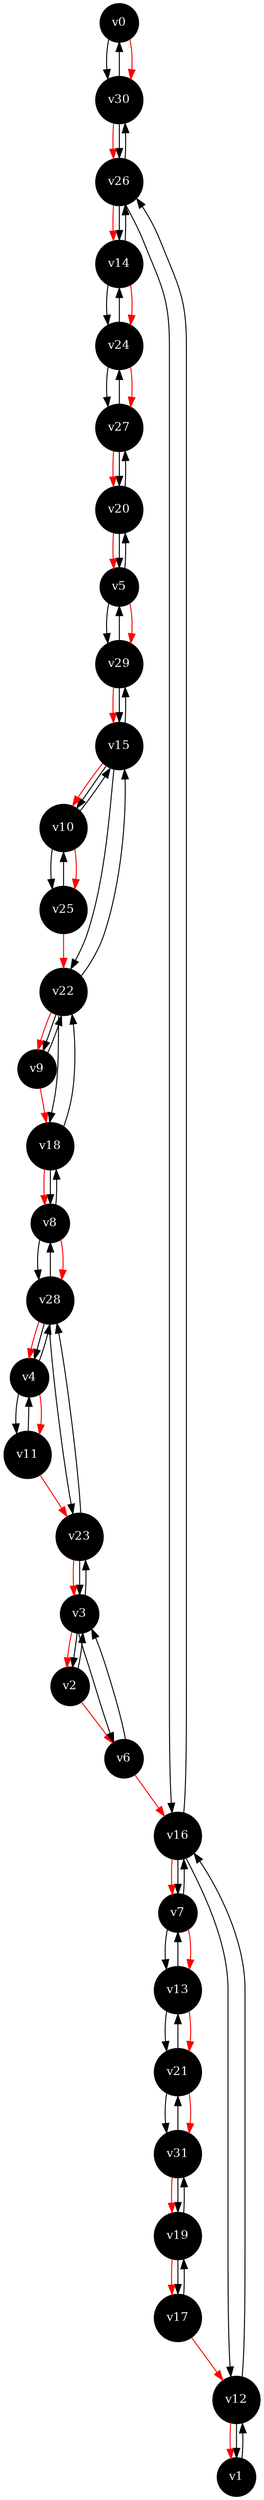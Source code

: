 digraph {
node[fontcolor = white, fillcolor = black, style = filled, shape = circle, fontsize = "12.5"];
v0 [pos = "27.33, 25.33!"];
v1 [pos = "32.00, 14.67!"];
v2 [pos = "16.67, 1.67!"];
v3 [pos = "16.33, 2.67!"];
v4 [pos = "4.33, 2.33!"];
v5 [pos = "9.67, 29.67!"];
v6 [pos = "19.33, 10.00!"];
v7 [pos = "28.00, 13.00!"];
v8 [pos = "4.67, 8.00!"];
v9 [pos = "0.67, 13.00!"];
v10 [pos = "1.00, 27.33!"];
v11 [pos = "1.67, 3.33!"];
v12 [pos = "32.67, 17.33!"];
v13 [pos = "28.00, 8.33!"];
v14 [pos = "20.33, 19.67!"];
v15 [pos = "0.33, 21.67!"];
v16 [pos = "29.33, 17.00!"];
v17 [pos = "30.33, 0.67!"];
v18 [pos = "6.33, 10.67!"];
v19 [pos = "31.00, 1.00!"];
v20 [pos = "16.67, 31.00!"];
v21 [pos = "32.67, 4.67!"];
v22 [pos = "1.67, 14.00!"];
v23 [pos = "14.00, 3.00!"];
v24 [pos = "20.33, 20.67!"];
v25 [pos = "3.00, 32.33!"];
v26 [pos = "26.67, 18.33!"];
v27 [pos = "19.00, 23.00!"];
v28 [pos = "7.67, 5.00!"];
v29 [pos = "6.67, 23.33!"];
v30 [pos = "28.33, 20.00!"];
v31 [pos = "32.67, 1.67!"];
v0 -> v30;
v1 -> v12;
v2 -> v3;
v3 -> v2;
v3 -> v6;
v3 -> v23;
v4 -> v11;
v4 -> v28;
v5 -> v20;
v5 -> v29;
v6 -> v3;
v7 -> v13;
v7 -> v16;
v8 -> v18;
v8 -> v28;
v9 -> v22;
v10 -> v15;
v10 -> v25;
v11 -> v4;
v12 -> v1;
v12 -> v16;
v13 -> v7;
v13 -> v21;
v14 -> v24;
v14 -> v26;
v15 -> v10;
v15 -> v22;
v15 -> v29;
v16 -> v7;
v16 -> v12;
v16 -> v26;
v17 -> v19;
v18 -> v8;
v18 -> v22;
v19 -> v17;
v19 -> v31;
v20 -> v5;
v20 -> v27;
v21 -> v13;
v21 -> v31;
v22 -> v9;
v22 -> v15;
v22 -> v18;
v23 -> v3;
v23 -> v28;
v24 -> v14;
v24 -> v27;
v25 -> v10;
v26 -> v14;
v26 -> v16;
v26 -> v30;
v27 -> v20;
v27 -> v24;
v28 -> v4;
v28 -> v8;
v28 -> v23;
v29 -> v5;
v29 -> v15;
v30 -> v0;
v30 -> v26;
v31 -> v19;
v31 -> v21;
v0 -> v30 [color = "red"];
v30 -> v26 [color = "red"];
v26 -> v14 [color = "red"];
v14 -> v24 [color = "red"];
v24 -> v27 [color = "red"];
v27 -> v20 [color = "red"];
v20 -> v5 [color = "red"];
v5 -> v29 [color = "red"];
v29 -> v15 [color = "red"];
v15 -> v10 [color = "red"];
v10 -> v25 [color = "red"];
v25 -> v22 [color = "red"];
v22 -> v9 [color = "red"];
v9 -> v18 [color = "red"];
v18 -> v8 [color = "red"];
v8 -> v28 [color = "red"];
v28 -> v4 [color = "red"];
v4 -> v11 [color = "red"];
v11 -> v23 [color = "red"];
v23 -> v3 [color = "red"];
v3 -> v2 [color = "red"];
v2 -> v6 [color = "red"];
v6 -> v16 [color = "red"];
v16 -> v7 [color = "red"];
v7 -> v13 [color = "red"];
v13 -> v21 [color = "red"];
v21 -> v31 [color = "red"];
v31 -> v19 [color = "red"];
v19 -> v17 [color = "red"];
v17 -> v12 [color = "red"];
v12 -> v1 [color = "red"];
}